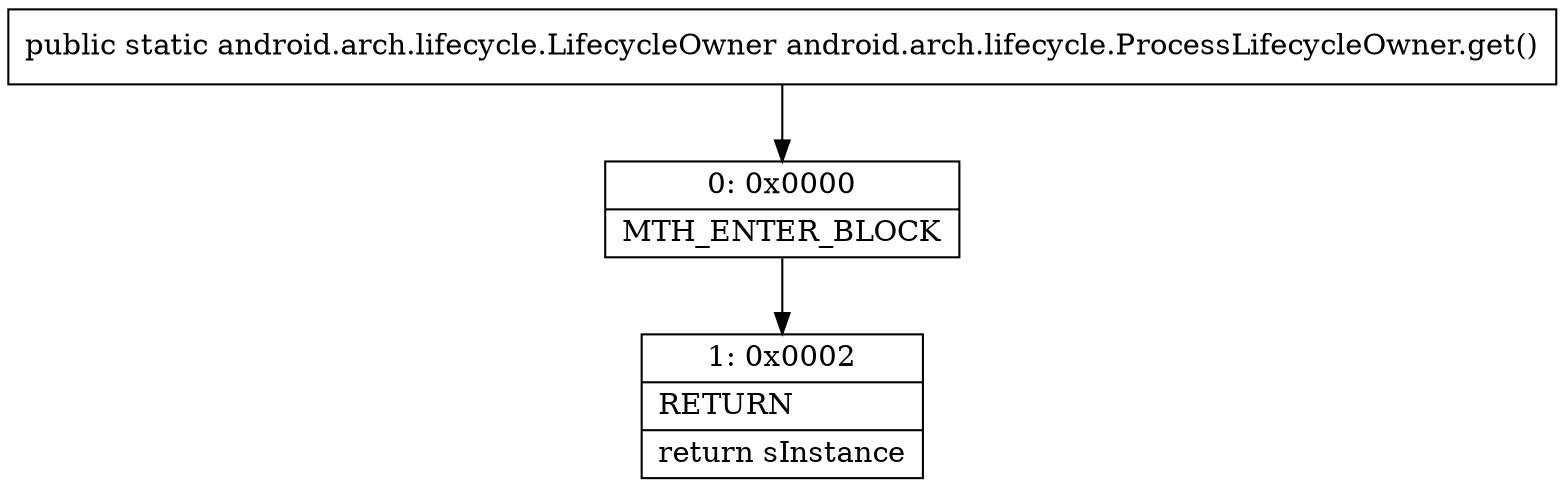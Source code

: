 digraph "CFG forandroid.arch.lifecycle.ProcessLifecycleOwner.get()Landroid\/arch\/lifecycle\/LifecycleOwner;" {
Node_0 [shape=record,label="{0\:\ 0x0000|MTH_ENTER_BLOCK\l}"];
Node_1 [shape=record,label="{1\:\ 0x0002|RETURN\l|return sInstance\l}"];
MethodNode[shape=record,label="{public static android.arch.lifecycle.LifecycleOwner android.arch.lifecycle.ProcessLifecycleOwner.get() }"];
MethodNode -> Node_0;
Node_0 -> Node_1;
}

